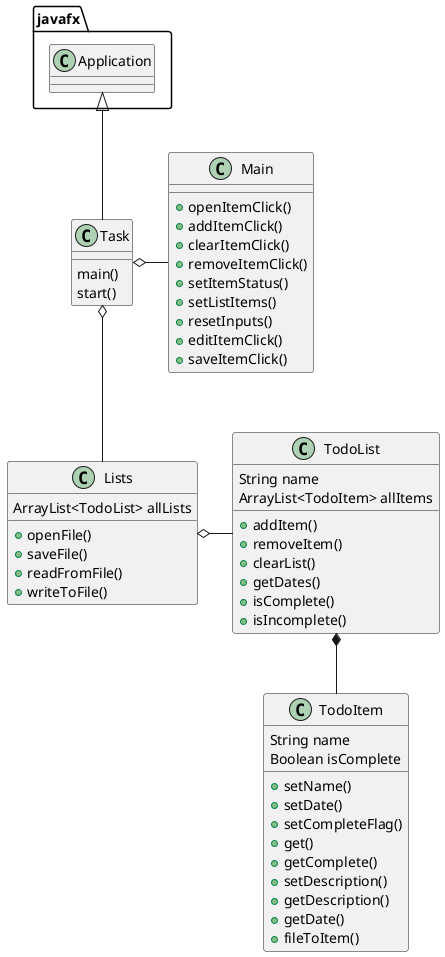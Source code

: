 @startuml
'https://plantuml.com/class-diagram

class Task{
    main()
    start()
}

class Main{
    +openItemClick()
    +addItemClick()
    +clearItemClick()
    +removeItemClick()
    +setItemStatus()
    +setListItems()
    +resetInputs()
    +editItemClick()
    +saveItemClick()


}

class Lists{
    ArrayList<TodoList> allLists
    +openFile()
    +saveFile()
    +readFromFile()
    +writeToFile()
}

class TodoList{
    String name
    ArrayList<TodoItem> allItems

    +addItem()
    +removeItem()
    +clearList()
    +getDates()
    +isComplete()
    +isIncomplete()
}

class TodoItem{
    String name
    Boolean isComplete

    +setName()
    +setDate()
    +setCompleteFlag()
    +get()
    +getComplete()
    +setDescription()
    +getDescription()
    +getDate()
    +fileToItem()
}

javafx.Application <|-- Task
Task o-- Lists
Task o- Main
TodoList *-- TodoItem
Lists o- TodoList
@enduml